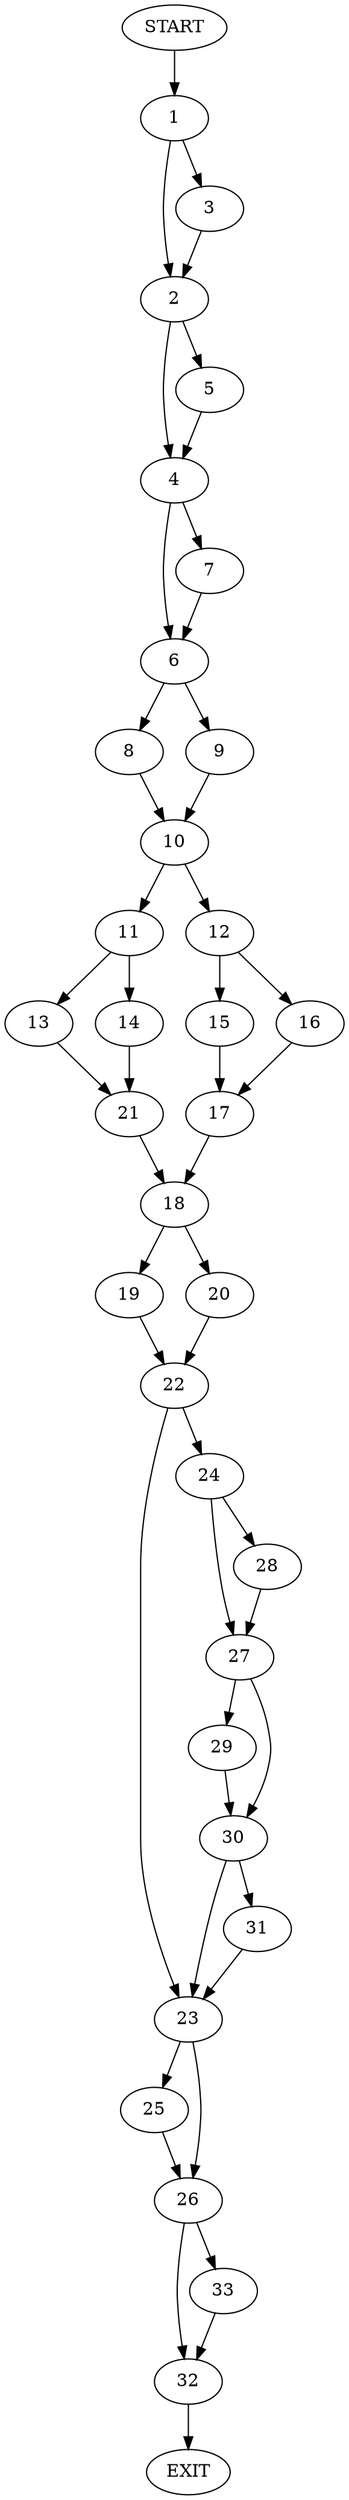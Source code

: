 digraph {
0 [label="START"]
34 [label="EXIT"]
0 -> 1
1 -> 2
1 -> 3
3 -> 2
2 -> 4
2 -> 5
4 -> 6
4 -> 7
5 -> 4
7 -> 6
6 -> 8
6 -> 9
9 -> 10
8 -> 10
10 -> 11
10 -> 12
11 -> 13
11 -> 14
12 -> 15
12 -> 16
16 -> 17
15 -> 17
17 -> 18
18 -> 19
18 -> 20
14 -> 21
13 -> 21
21 -> 18
20 -> 22
19 -> 22
22 -> 23
22 -> 24
23 -> 25
23 -> 26
24 -> 27
24 -> 28
28 -> 27
27 -> 29
27 -> 30
30 -> 23
30 -> 31
29 -> 30
31 -> 23
25 -> 26
26 -> 32
26 -> 33
33 -> 32
32 -> 34
}
